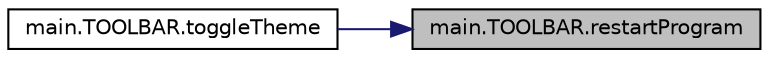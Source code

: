 digraph "main.TOOLBAR.restartProgram"
{
 // LATEX_PDF_SIZE
  edge [fontname="Helvetica",fontsize="10",labelfontname="Helvetica",labelfontsize="10"];
  node [fontname="Helvetica",fontsize="10",shape=record];
  rankdir="RL";
  Node1 [label="main.TOOLBAR.restartProgram",height=0.2,width=0.4,color="black", fillcolor="grey75", style="filled", fontcolor="black",tooltip=" "];
  Node1 -> Node2 [dir="back",color="midnightblue",fontsize="10",style="solid",fontname="Helvetica"];
  Node2 [label="main.TOOLBAR.toggleTheme",height=0.2,width=0.4,color="black", fillcolor="white", style="filled",URL="$classmain_1_1_t_o_o_l_b_a_r.html#ad71ca93fd2ae83f7d66aeeaec0580372",tooltip=" "];
}
